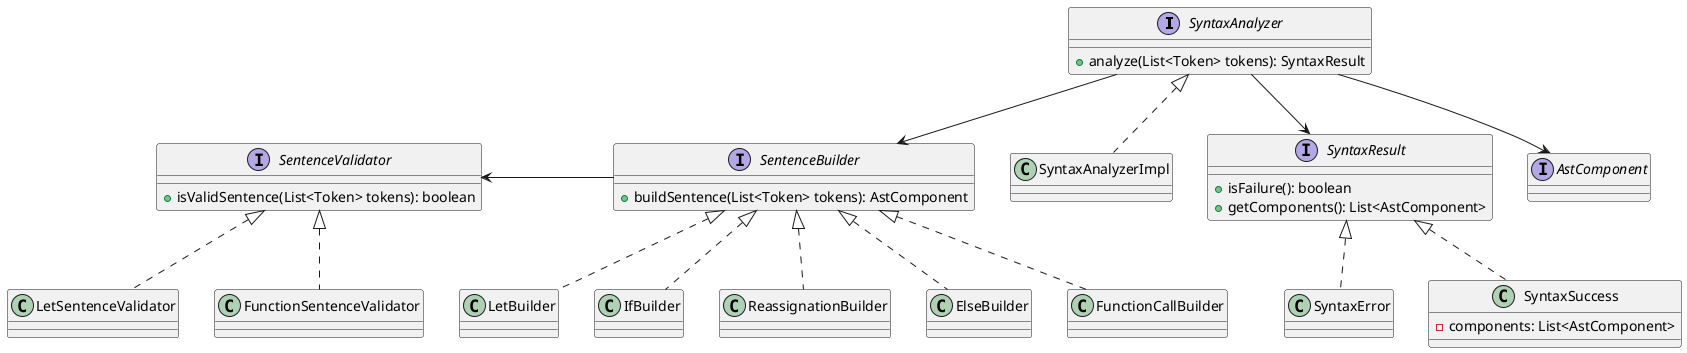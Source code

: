 @startuml

interface SyntaxAnalyzer{
    +analyze(List<Token> tokens): SyntaxResult
}
class SyntaxAnalyzerImpl implements SyntaxAnalyzer

interface SentenceBuilder{
    +buildSentence(List<Token> tokens): AstComponent
}

class LetBuilder implements SentenceBuilder
class IfBuilder implements SentenceBuilder
class ReassignationBuilder implements SentenceBuilder
class ElseBuilder implements SentenceBuilder
class FunctionCallBuilder implements SentenceBuilder

interface SyntaxResult{
    +isFailure(): boolean
    +getComponents(): List<AstComponent>
}

class SyntaxError implements SyntaxResult
class SyntaxSuccess implements SyntaxResult{
-components: List<AstComponent>
}

interface AstComponent

interface SentenceValidator{
    +isValidSentence(List<Token> tokens): boolean
}

class LetSentenceValidator implements SentenceValidator
class FunctionSentenceValidator implements SentenceValidator

'Relations
SyntaxAnalyzer --> AstComponent
SyntaxAnalyzer --> SentenceBuilder
SentenceValidator <- SentenceBuilder
SyntaxAnalyzer --> SyntaxResult
@enduml